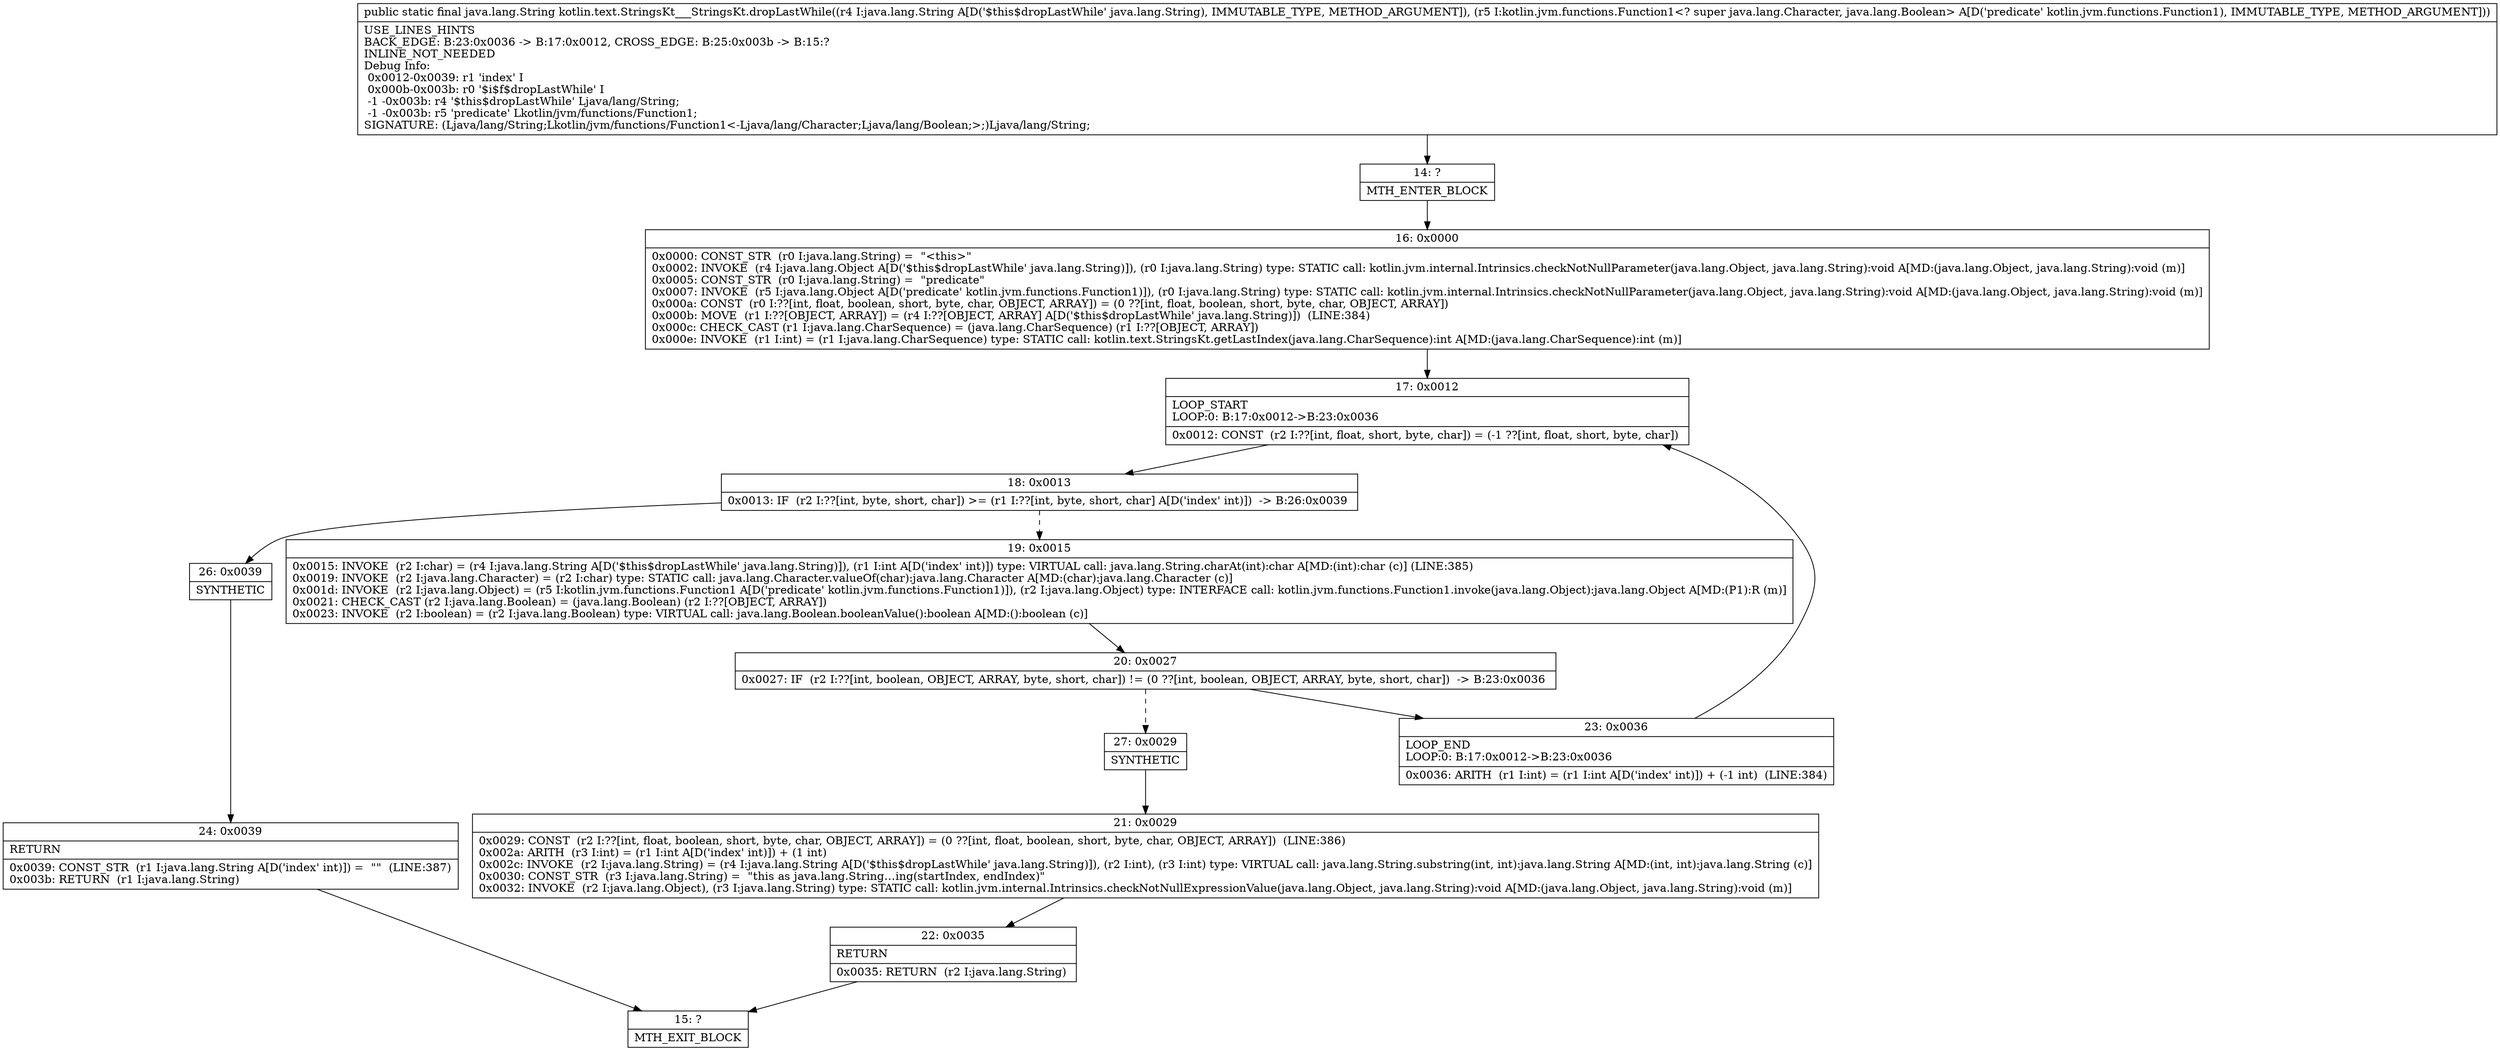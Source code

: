 digraph "CFG forkotlin.text.StringsKt___StringsKt.dropLastWhile(Ljava\/lang\/String;Lkotlin\/jvm\/functions\/Function1;)Ljava\/lang\/String;" {
Node_14 [shape=record,label="{14\:\ ?|MTH_ENTER_BLOCK\l}"];
Node_16 [shape=record,label="{16\:\ 0x0000|0x0000: CONST_STR  (r0 I:java.lang.String) =  \"\<this\>\" \l0x0002: INVOKE  (r4 I:java.lang.Object A[D('$this$dropLastWhile' java.lang.String)]), (r0 I:java.lang.String) type: STATIC call: kotlin.jvm.internal.Intrinsics.checkNotNullParameter(java.lang.Object, java.lang.String):void A[MD:(java.lang.Object, java.lang.String):void (m)]\l0x0005: CONST_STR  (r0 I:java.lang.String) =  \"predicate\" \l0x0007: INVOKE  (r5 I:java.lang.Object A[D('predicate' kotlin.jvm.functions.Function1)]), (r0 I:java.lang.String) type: STATIC call: kotlin.jvm.internal.Intrinsics.checkNotNullParameter(java.lang.Object, java.lang.String):void A[MD:(java.lang.Object, java.lang.String):void (m)]\l0x000a: CONST  (r0 I:??[int, float, boolean, short, byte, char, OBJECT, ARRAY]) = (0 ??[int, float, boolean, short, byte, char, OBJECT, ARRAY]) \l0x000b: MOVE  (r1 I:??[OBJECT, ARRAY]) = (r4 I:??[OBJECT, ARRAY] A[D('$this$dropLastWhile' java.lang.String)])  (LINE:384)\l0x000c: CHECK_CAST (r1 I:java.lang.CharSequence) = (java.lang.CharSequence) (r1 I:??[OBJECT, ARRAY]) \l0x000e: INVOKE  (r1 I:int) = (r1 I:java.lang.CharSequence) type: STATIC call: kotlin.text.StringsKt.getLastIndex(java.lang.CharSequence):int A[MD:(java.lang.CharSequence):int (m)]\l}"];
Node_17 [shape=record,label="{17\:\ 0x0012|LOOP_START\lLOOP:0: B:17:0x0012\-\>B:23:0x0036\l|0x0012: CONST  (r2 I:??[int, float, short, byte, char]) = (\-1 ??[int, float, short, byte, char]) \l}"];
Node_18 [shape=record,label="{18\:\ 0x0013|0x0013: IF  (r2 I:??[int, byte, short, char]) \>= (r1 I:??[int, byte, short, char] A[D('index' int)])  \-\> B:26:0x0039 \l}"];
Node_19 [shape=record,label="{19\:\ 0x0015|0x0015: INVOKE  (r2 I:char) = (r4 I:java.lang.String A[D('$this$dropLastWhile' java.lang.String)]), (r1 I:int A[D('index' int)]) type: VIRTUAL call: java.lang.String.charAt(int):char A[MD:(int):char (c)] (LINE:385)\l0x0019: INVOKE  (r2 I:java.lang.Character) = (r2 I:char) type: STATIC call: java.lang.Character.valueOf(char):java.lang.Character A[MD:(char):java.lang.Character (c)]\l0x001d: INVOKE  (r2 I:java.lang.Object) = (r5 I:kotlin.jvm.functions.Function1 A[D('predicate' kotlin.jvm.functions.Function1)]), (r2 I:java.lang.Object) type: INTERFACE call: kotlin.jvm.functions.Function1.invoke(java.lang.Object):java.lang.Object A[MD:(P1):R (m)]\l0x0021: CHECK_CAST (r2 I:java.lang.Boolean) = (java.lang.Boolean) (r2 I:??[OBJECT, ARRAY]) \l0x0023: INVOKE  (r2 I:boolean) = (r2 I:java.lang.Boolean) type: VIRTUAL call: java.lang.Boolean.booleanValue():boolean A[MD:():boolean (c)]\l}"];
Node_20 [shape=record,label="{20\:\ 0x0027|0x0027: IF  (r2 I:??[int, boolean, OBJECT, ARRAY, byte, short, char]) != (0 ??[int, boolean, OBJECT, ARRAY, byte, short, char])  \-\> B:23:0x0036 \l}"];
Node_23 [shape=record,label="{23\:\ 0x0036|LOOP_END\lLOOP:0: B:17:0x0012\-\>B:23:0x0036\l|0x0036: ARITH  (r1 I:int) = (r1 I:int A[D('index' int)]) + (\-1 int)  (LINE:384)\l}"];
Node_27 [shape=record,label="{27\:\ 0x0029|SYNTHETIC\l}"];
Node_21 [shape=record,label="{21\:\ 0x0029|0x0029: CONST  (r2 I:??[int, float, boolean, short, byte, char, OBJECT, ARRAY]) = (0 ??[int, float, boolean, short, byte, char, OBJECT, ARRAY])  (LINE:386)\l0x002a: ARITH  (r3 I:int) = (r1 I:int A[D('index' int)]) + (1 int) \l0x002c: INVOKE  (r2 I:java.lang.String) = (r4 I:java.lang.String A[D('$this$dropLastWhile' java.lang.String)]), (r2 I:int), (r3 I:int) type: VIRTUAL call: java.lang.String.substring(int, int):java.lang.String A[MD:(int, int):java.lang.String (c)]\l0x0030: CONST_STR  (r3 I:java.lang.String) =  \"this as java.lang.String…ing(startIndex, endIndex)\" \l0x0032: INVOKE  (r2 I:java.lang.Object), (r3 I:java.lang.String) type: STATIC call: kotlin.jvm.internal.Intrinsics.checkNotNullExpressionValue(java.lang.Object, java.lang.String):void A[MD:(java.lang.Object, java.lang.String):void (m)]\l}"];
Node_22 [shape=record,label="{22\:\ 0x0035|RETURN\l|0x0035: RETURN  (r2 I:java.lang.String) \l}"];
Node_15 [shape=record,label="{15\:\ ?|MTH_EXIT_BLOCK\l}"];
Node_26 [shape=record,label="{26\:\ 0x0039|SYNTHETIC\l}"];
Node_24 [shape=record,label="{24\:\ 0x0039|RETURN\l|0x0039: CONST_STR  (r1 I:java.lang.String A[D('index' int)]) =  \"\"  (LINE:387)\l0x003b: RETURN  (r1 I:java.lang.String) \l}"];
MethodNode[shape=record,label="{public static final java.lang.String kotlin.text.StringsKt___StringsKt.dropLastWhile((r4 I:java.lang.String A[D('$this$dropLastWhile' java.lang.String), IMMUTABLE_TYPE, METHOD_ARGUMENT]), (r5 I:kotlin.jvm.functions.Function1\<? super java.lang.Character, java.lang.Boolean\> A[D('predicate' kotlin.jvm.functions.Function1), IMMUTABLE_TYPE, METHOD_ARGUMENT]))  | USE_LINES_HINTS\lBACK_EDGE: B:23:0x0036 \-\> B:17:0x0012, CROSS_EDGE: B:25:0x003b \-\> B:15:?\lINLINE_NOT_NEEDED\lDebug Info:\l  0x0012\-0x0039: r1 'index' I\l  0x000b\-0x003b: r0 '$i$f$dropLastWhile' I\l  \-1 \-0x003b: r4 '$this$dropLastWhile' Ljava\/lang\/String;\l  \-1 \-0x003b: r5 'predicate' Lkotlin\/jvm\/functions\/Function1;\lSIGNATURE: (Ljava\/lang\/String;Lkotlin\/jvm\/functions\/Function1\<\-Ljava\/lang\/Character;Ljava\/lang\/Boolean;\>;)Ljava\/lang\/String;\l}"];
MethodNode -> Node_14;Node_14 -> Node_16;
Node_16 -> Node_17;
Node_17 -> Node_18;
Node_18 -> Node_19[style=dashed];
Node_18 -> Node_26;
Node_19 -> Node_20;
Node_20 -> Node_23;
Node_20 -> Node_27[style=dashed];
Node_23 -> Node_17;
Node_27 -> Node_21;
Node_21 -> Node_22;
Node_22 -> Node_15;
Node_26 -> Node_24;
Node_24 -> Node_15;
}

